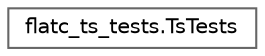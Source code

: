 digraph "Graphical Class Hierarchy"
{
 // LATEX_PDF_SIZE
  bgcolor="transparent";
  edge [fontname=Helvetica,fontsize=10,labelfontname=Helvetica,labelfontsize=10];
  node [fontname=Helvetica,fontsize=10,shape=box,height=0.2,width=0.4];
  rankdir="LR";
  Node0 [id="Node000000",label="flatc_ts_tests.TsTests",height=0.2,width=0.4,color="grey40", fillcolor="white", style="filled",URL="$classflatc__ts__tests_1_1TsTests.html",tooltip=" "];
}
